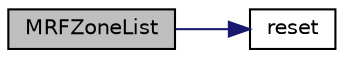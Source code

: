 digraph "MRFZoneList"
{
  bgcolor="transparent";
  edge [fontname="Helvetica",fontsize="10",labelfontname="Helvetica",labelfontsize="10"];
  node [fontname="Helvetica",fontsize="10",shape=record];
  rankdir="LR";
  Node1 [label="MRFZoneList",height=0.2,width=0.4,color="black", fillcolor="grey75", style="filled" fontcolor="black"];
  Node1 -> Node2 [color="midnightblue",fontsize="10",style="solid",fontname="Helvetica"];
  Node2 [label="reset",height=0.2,width=0.4,color="black",URL="$classFoam_1_1MRFZoneList.html#a08d5e47664d164c806dc4d18a7d139aa",tooltip="Reset the source list. "];
}
